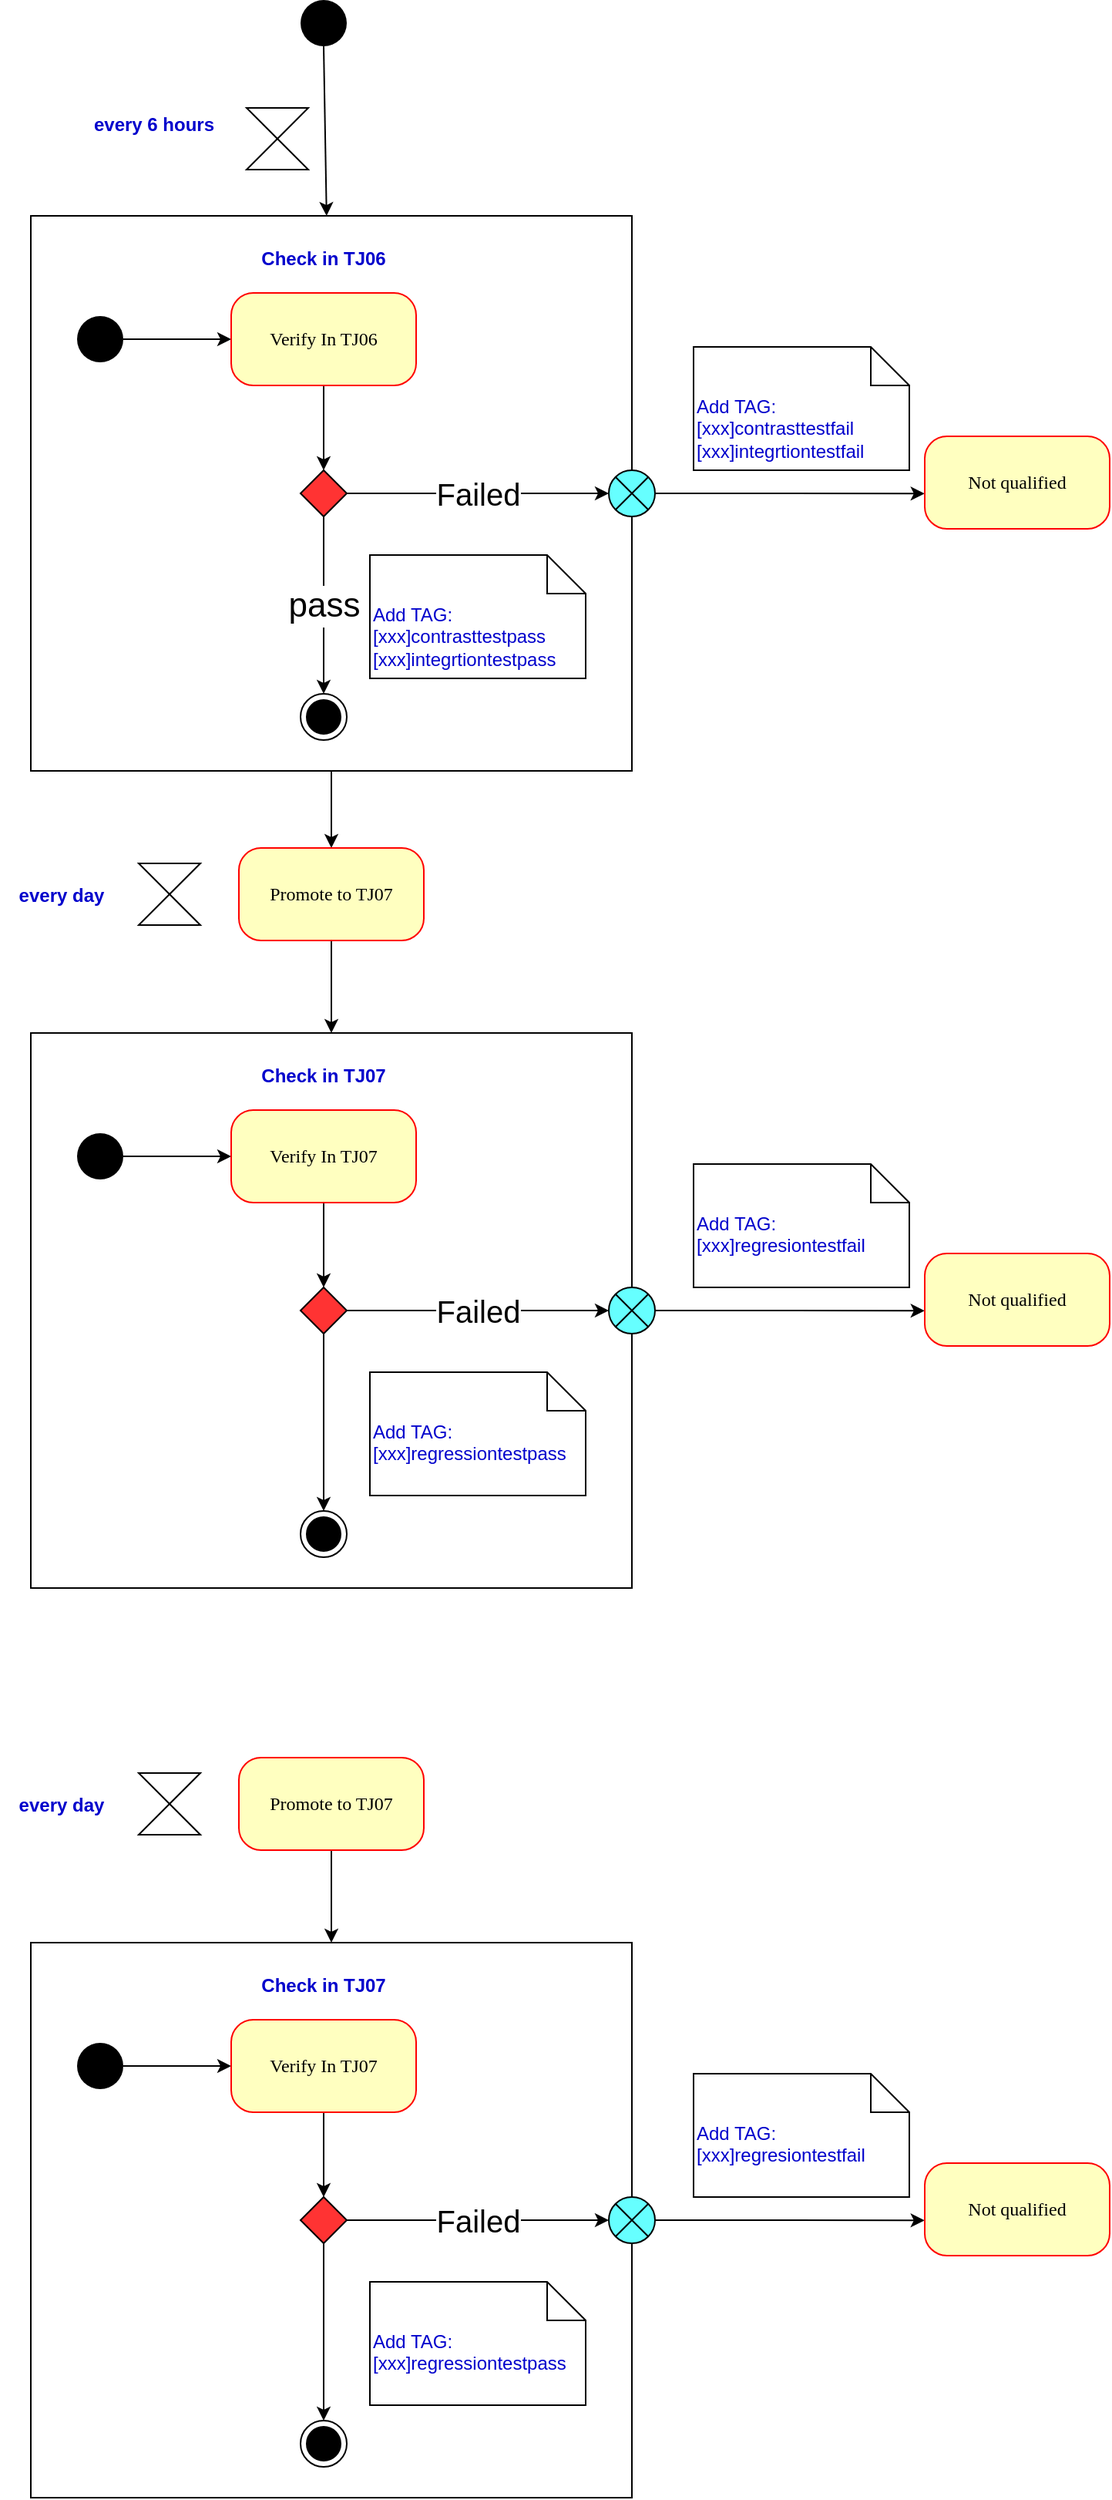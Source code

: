 <mxfile version="14.2.7" type="github">
  <diagram name="Page-1" id="58cdce13-f638-feb5-8d6f-7d28b1aa9fa0">
    <mxGraphModel dx="1635" dy="1046" grid="1" gridSize="10" guides="1" tooltips="1" connect="1" arrows="1" fold="1" page="1" pageScale="1" pageWidth="1100" pageHeight="850" background="#ffffff" math="0" shadow="0">
      <root>
        <mxCell id="0" />
        <mxCell id="1" parent="0" />
        <mxCell id="rz1X45FIxmycrNGaGcGB-6" value="" style="ellipse;fillColor=#000000;strokeColor=none;" vertex="1" parent="1">
          <mxGeometry x="445" y="50" width="30" height="30" as="geometry" />
        </mxCell>
        <mxCell id="rz1X45FIxmycrNGaGcGB-43" style="edgeStyle=orthogonalEdgeStyle;rounded=0;orthogonalLoop=1;jettySize=auto;html=1;entryX=0.5;entryY=0;entryDx=0;entryDy=0;fontSize=22;fontColor=#000000;" edge="1" parent="1" source="rz1X45FIxmycrNGaGcGB-7" target="rz1X45FIxmycrNGaGcGB-25">
          <mxGeometry relative="1" as="geometry" />
        </mxCell>
        <mxCell id="rz1X45FIxmycrNGaGcGB-7" value="" style="fontStyle=1;" vertex="1" parent="1">
          <mxGeometry x="270" y="190" width="390" height="360" as="geometry" />
        </mxCell>
        <mxCell id="rz1X45FIxmycrNGaGcGB-8" value="" style="endArrow=classic;html=1;exitX=0.5;exitY=1;exitDx=0;exitDy=0;" edge="1" parent="1" source="rz1X45FIxmycrNGaGcGB-6" target="rz1X45FIxmycrNGaGcGB-7">
          <mxGeometry width="50" height="50" relative="1" as="geometry">
            <mxPoint x="420" y="410" as="sourcePoint" />
            <mxPoint x="470" y="360" as="targetPoint" />
          </mxGeometry>
        </mxCell>
        <mxCell id="rz1X45FIxmycrNGaGcGB-11" style="edgeStyle=orthogonalEdgeStyle;rounded=0;orthogonalLoop=1;jettySize=auto;html=1;entryX=0;entryY=0.5;entryDx=0;entryDy=0;" edge="1" parent="1" source="rz1X45FIxmycrNGaGcGB-9" target="rz1X45FIxmycrNGaGcGB-10">
          <mxGeometry relative="1" as="geometry" />
        </mxCell>
        <mxCell id="rz1X45FIxmycrNGaGcGB-9" value="" style="ellipse;fillColor=#000000;strokeColor=none;" vertex="1" parent="1">
          <mxGeometry x="300" y="255" width="30" height="30" as="geometry" />
        </mxCell>
        <mxCell id="rz1X45FIxmycrNGaGcGB-23" style="edgeStyle=orthogonalEdgeStyle;rounded=0;orthogonalLoop=1;jettySize=auto;html=1;entryX=0.5;entryY=0;entryDx=0;entryDy=0;fontColor=#0000CC;" edge="1" parent="1" source="rz1X45FIxmycrNGaGcGB-10" target="rz1X45FIxmycrNGaGcGB-12">
          <mxGeometry relative="1" as="geometry" />
        </mxCell>
        <mxCell id="rz1X45FIxmycrNGaGcGB-10" value="Verify In TJ06" style="rounded=1;whiteSpace=wrap;html=1;arcSize=24;fillColor=#ffffc0;strokeColor=#ff0000;shadow=0;comic=0;labelBackgroundColor=none;fontFamily=Verdana;fontSize=12;fontColor=#000000;align=center;" vertex="1" parent="1">
          <mxGeometry x="400" y="240" width="120" height="60" as="geometry" />
        </mxCell>
        <mxCell id="rz1X45FIxmycrNGaGcGB-14" value="&lt;font style=&quot;font-size: 20px&quot;&gt;Failed&lt;/font&gt;" style="edgeStyle=orthogonalEdgeStyle;rounded=0;orthogonalLoop=1;jettySize=auto;html=1;entryX=0;entryY=0.5;entryDx=0;entryDy=0;" edge="1" parent="1" source="rz1X45FIxmycrNGaGcGB-12" target="rz1X45FIxmycrNGaGcGB-13">
          <mxGeometry relative="1" as="geometry" />
        </mxCell>
        <mxCell id="rz1X45FIxmycrNGaGcGB-24" value="pass" style="edgeStyle=orthogonalEdgeStyle;rounded=0;orthogonalLoop=1;jettySize=auto;html=1;fontSize=22;" edge="1" parent="1" source="rz1X45FIxmycrNGaGcGB-12" target="rz1X45FIxmycrNGaGcGB-15">
          <mxGeometry relative="1" as="geometry" />
        </mxCell>
        <mxCell id="rz1X45FIxmycrNGaGcGB-12" value="" style="rhombus;fillColor=#FF3333;" vertex="1" parent="1">
          <mxGeometry x="445" y="355" width="30" height="30" as="geometry" />
        </mxCell>
        <mxCell id="rz1X45FIxmycrNGaGcGB-22" style="edgeStyle=orthogonalEdgeStyle;rounded=0;orthogonalLoop=1;jettySize=auto;html=1;entryX=-0.001;entryY=0.619;entryDx=0;entryDy=0;entryPerimeter=0;fontColor=#0000CC;" edge="1" parent="1" source="rz1X45FIxmycrNGaGcGB-13" target="rz1X45FIxmycrNGaGcGB-16">
          <mxGeometry relative="1" as="geometry" />
        </mxCell>
        <mxCell id="rz1X45FIxmycrNGaGcGB-13" value="" style="shape=sumEllipse;perimeter=ellipsePerimeter;whiteSpace=wrap;html=1;backgroundOutline=1;fillColor=#66FFFF;" vertex="1" parent="1">
          <mxGeometry x="645" y="355" width="30" height="30" as="geometry" />
        </mxCell>
        <mxCell id="rz1X45FIxmycrNGaGcGB-15" value="" style="ellipse;html=1;shape=endState;fillColor=#000000;strokeColor=#000000;" vertex="1" parent="1">
          <mxGeometry x="445" y="500" width="30" height="30" as="geometry" />
        </mxCell>
        <mxCell id="rz1X45FIxmycrNGaGcGB-16" value="Not qualified" style="rounded=1;whiteSpace=wrap;html=1;arcSize=24;fillColor=#ffffc0;strokeColor=#ff0000;shadow=0;comic=0;labelBackgroundColor=none;fontFamily=Verdana;fontSize=12;fontColor=#000000;align=center;" vertex="1" parent="1">
          <mxGeometry x="850" y="333" width="120" height="60" as="geometry" />
        </mxCell>
        <mxCell id="rz1X45FIxmycrNGaGcGB-19" value="&lt;div style=&quot;text-align: justify&quot;&gt;&lt;span&gt;Add TAG:&lt;/span&gt;&lt;/div&gt;&lt;div style=&quot;text-align: justify&quot;&gt;&lt;span&gt;[xxx]contrasttestpass&lt;/span&gt;&lt;/div&gt;&lt;div style=&quot;text-align: justify&quot;&gt;&lt;span&gt;[xxx]integrtiontestpass&lt;/span&gt;&lt;/div&gt;" style="shape=note2;boundedLbl=1;whiteSpace=wrap;html=1;size=25;verticalAlign=top;align=left;fillColor=#FFFFFF;fontColor=#0000CC;" vertex="1" parent="1">
          <mxGeometry x="490" y="410" width="140" height="80" as="geometry" />
        </mxCell>
        <mxCell id="rz1X45FIxmycrNGaGcGB-20" value="&lt;div style=&quot;text-align: justify&quot;&gt;&lt;span&gt;Add TAG:&lt;/span&gt;&lt;/div&gt;&lt;div style=&quot;text-align: justify&quot;&gt;&lt;span&gt;[xxx]contrasttestfail&lt;/span&gt;&lt;/div&gt;&lt;div style=&quot;text-align: justify&quot;&gt;&lt;span&gt;[xxx]integrtiontestfail&lt;/span&gt;&lt;/div&gt;" style="shape=note2;boundedLbl=1;whiteSpace=wrap;html=1;size=25;verticalAlign=top;align=left;fillColor=#FFFFFF;fontColor=#0000CC;" vertex="1" parent="1">
          <mxGeometry x="700" y="275" width="140" height="80" as="geometry" />
        </mxCell>
        <mxCell id="rz1X45FIxmycrNGaGcGB-21" value="Check in TJ06" style="text;align=center;fontStyle=1;verticalAlign=middle;spacingLeft=3;spacingRight=3;strokeColor=none;rotatable=0;points=[[0,0.5],[1,0.5]];portConstraint=eastwest;fillColor=#FFFFFF;fontColor=#0000CC;" vertex="1" parent="1">
          <mxGeometry x="420" y="204" width="80" height="26" as="geometry" />
        </mxCell>
        <mxCell id="rz1X45FIxmycrNGaGcGB-44" style="edgeStyle=orthogonalEdgeStyle;rounded=0;orthogonalLoop=1;jettySize=auto;html=1;entryX=0.5;entryY=0;entryDx=0;entryDy=0;fontSize=22;fontColor=#000000;" edge="1" parent="1" source="rz1X45FIxmycrNGaGcGB-25" target="rz1X45FIxmycrNGaGcGB-26">
          <mxGeometry relative="1" as="geometry" />
        </mxCell>
        <mxCell id="rz1X45FIxmycrNGaGcGB-25" value="Promote to TJ07" style="rounded=1;whiteSpace=wrap;html=1;arcSize=24;fillColor=#ffffc0;strokeColor=#ff0000;shadow=0;comic=0;labelBackgroundColor=none;fontFamily=Verdana;fontSize=12;fontColor=#000000;align=center;" vertex="1" parent="1">
          <mxGeometry x="405" y="600" width="120" height="60" as="geometry" />
        </mxCell>
        <mxCell id="rz1X45FIxmycrNGaGcGB-26" value="" style="fontStyle=1;" vertex="1" parent="1">
          <mxGeometry x="270" y="720" width="390" height="360" as="geometry" />
        </mxCell>
        <mxCell id="rz1X45FIxmycrNGaGcGB-27" style="edgeStyle=orthogonalEdgeStyle;rounded=0;orthogonalLoop=1;jettySize=auto;html=1;entryX=0;entryY=0.5;entryDx=0;entryDy=0;" edge="1" parent="1" source="rz1X45FIxmycrNGaGcGB-28" target="rz1X45FIxmycrNGaGcGB-30">
          <mxGeometry relative="1" as="geometry" />
        </mxCell>
        <mxCell id="rz1X45FIxmycrNGaGcGB-28" value="" style="ellipse;fillColor=#000000;strokeColor=none;" vertex="1" parent="1">
          <mxGeometry x="300" y="785" width="30" height="30" as="geometry" />
        </mxCell>
        <mxCell id="rz1X45FIxmycrNGaGcGB-29" style="edgeStyle=orthogonalEdgeStyle;rounded=0;orthogonalLoop=1;jettySize=auto;html=1;entryX=0.5;entryY=0;entryDx=0;entryDy=0;fontColor=#0000CC;" edge="1" parent="1" source="rz1X45FIxmycrNGaGcGB-30" target="rz1X45FIxmycrNGaGcGB-33">
          <mxGeometry relative="1" as="geometry" />
        </mxCell>
        <mxCell id="rz1X45FIxmycrNGaGcGB-30" value="Verify In TJ07" style="rounded=1;whiteSpace=wrap;html=1;arcSize=24;fillColor=#ffffc0;strokeColor=#ff0000;shadow=0;comic=0;labelBackgroundColor=none;fontFamily=Verdana;fontSize=12;fontColor=#000000;align=center;" vertex="1" parent="1">
          <mxGeometry x="400" y="770" width="120" height="60" as="geometry" />
        </mxCell>
        <mxCell id="rz1X45FIxmycrNGaGcGB-31" value="&lt;font style=&quot;font-size: 20px&quot;&gt;Failed&lt;/font&gt;" style="edgeStyle=orthogonalEdgeStyle;rounded=0;orthogonalLoop=1;jettySize=auto;html=1;entryX=0;entryY=0.5;entryDx=0;entryDy=0;" edge="1" parent="1" source="rz1X45FIxmycrNGaGcGB-33" target="rz1X45FIxmycrNGaGcGB-35">
          <mxGeometry relative="1" as="geometry" />
        </mxCell>
        <mxCell id="rz1X45FIxmycrNGaGcGB-32" style="edgeStyle=orthogonalEdgeStyle;rounded=0;orthogonalLoop=1;jettySize=auto;html=1;fontColor=#0000CC;" edge="1" parent="1" source="rz1X45FIxmycrNGaGcGB-33" target="rz1X45FIxmycrNGaGcGB-36">
          <mxGeometry relative="1" as="geometry" />
        </mxCell>
        <mxCell id="rz1X45FIxmycrNGaGcGB-33" value="" style="rhombus;fillColor=#FF3333;" vertex="1" parent="1">
          <mxGeometry x="445" y="885" width="30" height="30" as="geometry" />
        </mxCell>
        <mxCell id="rz1X45FIxmycrNGaGcGB-34" style="edgeStyle=orthogonalEdgeStyle;rounded=0;orthogonalLoop=1;jettySize=auto;html=1;entryX=-0.001;entryY=0.619;entryDx=0;entryDy=0;entryPerimeter=0;fontColor=#0000CC;" edge="1" parent="1" source="rz1X45FIxmycrNGaGcGB-35" target="rz1X45FIxmycrNGaGcGB-37">
          <mxGeometry relative="1" as="geometry" />
        </mxCell>
        <mxCell id="rz1X45FIxmycrNGaGcGB-35" value="" style="shape=sumEllipse;perimeter=ellipsePerimeter;whiteSpace=wrap;html=1;backgroundOutline=1;fillColor=#66FFFF;" vertex="1" parent="1">
          <mxGeometry x="645" y="885" width="30" height="30" as="geometry" />
        </mxCell>
        <mxCell id="rz1X45FIxmycrNGaGcGB-36" value="" style="ellipse;html=1;shape=endState;fillColor=#000000;strokeColor=#000000;" vertex="1" parent="1">
          <mxGeometry x="445" y="1030" width="30" height="30" as="geometry" />
        </mxCell>
        <mxCell id="rz1X45FIxmycrNGaGcGB-37" value="Not qualified" style="rounded=1;whiteSpace=wrap;html=1;arcSize=24;fillColor=#ffffc0;strokeColor=#ff0000;shadow=0;comic=0;labelBackgroundColor=none;fontFamily=Verdana;fontSize=12;fontColor=#000000;align=center;" vertex="1" parent="1">
          <mxGeometry x="850" y="863" width="120" height="60" as="geometry" />
        </mxCell>
        <mxCell id="rz1X45FIxmycrNGaGcGB-38" value="&lt;div style=&quot;text-align: justify&quot;&gt;&lt;span&gt;Add TAG:&lt;/span&gt;&lt;/div&gt;&lt;div style=&quot;text-align: justify&quot;&gt;&lt;span&gt;[xxx]regressiontestpass&lt;/span&gt;&lt;/div&gt;" style="shape=note2;boundedLbl=1;whiteSpace=wrap;html=1;size=25;verticalAlign=top;align=left;fillColor=#FFFFFF;fontColor=#0000CC;" vertex="1" parent="1">
          <mxGeometry x="490" y="940" width="140" height="80" as="geometry" />
        </mxCell>
        <mxCell id="rz1X45FIxmycrNGaGcGB-39" value="&lt;div style=&quot;text-align: justify&quot;&gt;&lt;span&gt;Add TAG:&lt;/span&gt;&lt;/div&gt;&lt;div style=&quot;text-align: justify&quot;&gt;&lt;span&gt;[xxx]regresiontestfail&lt;/span&gt;&lt;/div&gt;" style="shape=note2;boundedLbl=1;whiteSpace=wrap;html=1;size=25;verticalAlign=top;align=left;fillColor=#FFFFFF;fontColor=#0000CC;" vertex="1" parent="1">
          <mxGeometry x="700" y="805" width="140" height="80" as="geometry" />
        </mxCell>
        <mxCell id="rz1X45FIxmycrNGaGcGB-40" value="Check in TJ07" style="text;align=center;fontStyle=1;verticalAlign=middle;spacingLeft=3;spacingRight=3;strokeColor=none;rotatable=0;points=[[0,0.5],[1,0.5]];portConstraint=eastwest;fillColor=#FFFFFF;fontColor=#0000CC;" vertex="1" parent="1">
          <mxGeometry x="420" y="734" width="80" height="26" as="geometry" />
        </mxCell>
        <mxCell id="rz1X45FIxmycrNGaGcGB-41" value="" style="shape=collate;whiteSpace=wrap;html=1;fontColor=#0000CC;fillColor=#FFFFFF;" vertex="1" parent="1">
          <mxGeometry x="340" y="610" width="40" height="40" as="geometry" />
        </mxCell>
        <mxCell id="rz1X45FIxmycrNGaGcGB-42" value="every 6 hours" style="text;align=center;fontStyle=1;verticalAlign=middle;spacingLeft=3;spacingRight=3;strokeColor=none;rotatable=0;points=[[0,0.5],[1,0.5]];portConstraint=eastwest;fillColor=#FFFFFF;fontColor=#0000CC;" vertex="1" parent="1">
          <mxGeometry x="310" y="117" width="80" height="26" as="geometry" />
        </mxCell>
        <mxCell id="rz1X45FIxmycrNGaGcGB-45" value="" style="shape=collate;whiteSpace=wrap;html=1;fontColor=#0000CC;fillColor=#FFFFFF;" vertex="1" parent="1">
          <mxGeometry x="410" y="120" width="40" height="40" as="geometry" />
        </mxCell>
        <mxCell id="rz1X45FIxmycrNGaGcGB-46" value="every day" style="text;align=center;fontStyle=1;verticalAlign=middle;spacingLeft=3;spacingRight=3;strokeColor=none;rotatable=0;points=[[0,0.5],[1,0.5]];portConstraint=eastwest;fillColor=#FFFFFF;fontColor=#0000CC;" vertex="1" parent="1">
          <mxGeometry x="250" y="617" width="80" height="26" as="geometry" />
        </mxCell>
        <mxCell id="rz1X45FIxmycrNGaGcGB-47" style="edgeStyle=orthogonalEdgeStyle;rounded=0;orthogonalLoop=1;jettySize=auto;html=1;entryX=0.5;entryY=0;entryDx=0;entryDy=0;fontSize=22;fontColor=#000000;" edge="1" parent="1" source="rz1X45FIxmycrNGaGcGB-48" target="rz1X45FIxmycrNGaGcGB-49">
          <mxGeometry relative="1" as="geometry" />
        </mxCell>
        <mxCell id="rz1X45FIxmycrNGaGcGB-48" value="Promote to TJ07" style="rounded=1;whiteSpace=wrap;html=1;arcSize=24;fillColor=#ffffc0;strokeColor=#ff0000;shadow=0;comic=0;labelBackgroundColor=none;fontFamily=Verdana;fontSize=12;fontColor=#000000;align=center;" vertex="1" parent="1">
          <mxGeometry x="405" y="1190" width="120" height="60" as="geometry" />
        </mxCell>
        <mxCell id="rz1X45FIxmycrNGaGcGB-49" value="" style="fontStyle=1;" vertex="1" parent="1">
          <mxGeometry x="270" y="1310" width="390" height="360" as="geometry" />
        </mxCell>
        <mxCell id="rz1X45FIxmycrNGaGcGB-50" style="edgeStyle=orthogonalEdgeStyle;rounded=0;orthogonalLoop=1;jettySize=auto;html=1;entryX=0;entryY=0.5;entryDx=0;entryDy=0;" edge="1" parent="1" source="rz1X45FIxmycrNGaGcGB-51" target="rz1X45FIxmycrNGaGcGB-53">
          <mxGeometry relative="1" as="geometry" />
        </mxCell>
        <mxCell id="rz1X45FIxmycrNGaGcGB-51" value="" style="ellipse;fillColor=#000000;strokeColor=none;" vertex="1" parent="1">
          <mxGeometry x="300" y="1375" width="30" height="30" as="geometry" />
        </mxCell>
        <mxCell id="rz1X45FIxmycrNGaGcGB-52" style="edgeStyle=orthogonalEdgeStyle;rounded=0;orthogonalLoop=1;jettySize=auto;html=1;entryX=0.5;entryY=0;entryDx=0;entryDy=0;fontColor=#0000CC;" edge="1" parent="1" source="rz1X45FIxmycrNGaGcGB-53" target="rz1X45FIxmycrNGaGcGB-56">
          <mxGeometry relative="1" as="geometry" />
        </mxCell>
        <mxCell id="rz1X45FIxmycrNGaGcGB-53" value="Verify In TJ07" style="rounded=1;whiteSpace=wrap;html=1;arcSize=24;fillColor=#ffffc0;strokeColor=#ff0000;shadow=0;comic=0;labelBackgroundColor=none;fontFamily=Verdana;fontSize=12;fontColor=#000000;align=center;" vertex="1" parent="1">
          <mxGeometry x="400" y="1360" width="120" height="60" as="geometry" />
        </mxCell>
        <mxCell id="rz1X45FIxmycrNGaGcGB-54" value="&lt;font style=&quot;font-size: 20px&quot;&gt;Failed&lt;/font&gt;" style="edgeStyle=orthogonalEdgeStyle;rounded=0;orthogonalLoop=1;jettySize=auto;html=1;entryX=0;entryY=0.5;entryDx=0;entryDy=0;" edge="1" parent="1" source="rz1X45FIxmycrNGaGcGB-56" target="rz1X45FIxmycrNGaGcGB-58">
          <mxGeometry relative="1" as="geometry" />
        </mxCell>
        <mxCell id="rz1X45FIxmycrNGaGcGB-55" style="edgeStyle=orthogonalEdgeStyle;rounded=0;orthogonalLoop=1;jettySize=auto;html=1;fontColor=#0000CC;" edge="1" parent="1" source="rz1X45FIxmycrNGaGcGB-56" target="rz1X45FIxmycrNGaGcGB-59">
          <mxGeometry relative="1" as="geometry" />
        </mxCell>
        <mxCell id="rz1X45FIxmycrNGaGcGB-56" value="" style="rhombus;fillColor=#FF3333;" vertex="1" parent="1">
          <mxGeometry x="445" y="1475" width="30" height="30" as="geometry" />
        </mxCell>
        <mxCell id="rz1X45FIxmycrNGaGcGB-57" style="edgeStyle=orthogonalEdgeStyle;rounded=0;orthogonalLoop=1;jettySize=auto;html=1;entryX=-0.001;entryY=0.619;entryDx=0;entryDy=0;entryPerimeter=0;fontColor=#0000CC;" edge="1" parent="1" source="rz1X45FIxmycrNGaGcGB-58" target="rz1X45FIxmycrNGaGcGB-60">
          <mxGeometry relative="1" as="geometry" />
        </mxCell>
        <mxCell id="rz1X45FIxmycrNGaGcGB-58" value="" style="shape=sumEllipse;perimeter=ellipsePerimeter;whiteSpace=wrap;html=1;backgroundOutline=1;fillColor=#66FFFF;" vertex="1" parent="1">
          <mxGeometry x="645" y="1475" width="30" height="30" as="geometry" />
        </mxCell>
        <mxCell id="rz1X45FIxmycrNGaGcGB-59" value="" style="ellipse;html=1;shape=endState;fillColor=#000000;strokeColor=#000000;" vertex="1" parent="1">
          <mxGeometry x="445" y="1620" width="30" height="30" as="geometry" />
        </mxCell>
        <mxCell id="rz1X45FIxmycrNGaGcGB-60" value="Not qualified" style="rounded=1;whiteSpace=wrap;html=1;arcSize=24;fillColor=#ffffc0;strokeColor=#ff0000;shadow=0;comic=0;labelBackgroundColor=none;fontFamily=Verdana;fontSize=12;fontColor=#000000;align=center;" vertex="1" parent="1">
          <mxGeometry x="850" y="1453" width="120" height="60" as="geometry" />
        </mxCell>
        <mxCell id="rz1X45FIxmycrNGaGcGB-61" value="&lt;div style=&quot;text-align: justify&quot;&gt;&lt;span&gt;Add TAG:&lt;/span&gt;&lt;/div&gt;&lt;div style=&quot;text-align: justify&quot;&gt;&lt;span&gt;[xxx]regressiontestpass&lt;/span&gt;&lt;/div&gt;" style="shape=note2;boundedLbl=1;whiteSpace=wrap;html=1;size=25;verticalAlign=top;align=left;fillColor=#FFFFFF;fontColor=#0000CC;" vertex="1" parent="1">
          <mxGeometry x="490" y="1530" width="140" height="80" as="geometry" />
        </mxCell>
        <mxCell id="rz1X45FIxmycrNGaGcGB-62" value="&lt;div style=&quot;text-align: justify&quot;&gt;&lt;span&gt;Add TAG:&lt;/span&gt;&lt;/div&gt;&lt;div style=&quot;text-align: justify&quot;&gt;&lt;span&gt;[xxx]regresiontestfail&lt;/span&gt;&lt;/div&gt;" style="shape=note2;boundedLbl=1;whiteSpace=wrap;html=1;size=25;verticalAlign=top;align=left;fillColor=#FFFFFF;fontColor=#0000CC;" vertex="1" parent="1">
          <mxGeometry x="700" y="1395" width="140" height="80" as="geometry" />
        </mxCell>
        <mxCell id="rz1X45FIxmycrNGaGcGB-63" value="Check in TJ07" style="text;align=center;fontStyle=1;verticalAlign=middle;spacingLeft=3;spacingRight=3;strokeColor=none;rotatable=0;points=[[0,0.5],[1,0.5]];portConstraint=eastwest;fillColor=#FFFFFF;fontColor=#0000CC;" vertex="1" parent="1">
          <mxGeometry x="420" y="1324" width="80" height="26" as="geometry" />
        </mxCell>
        <mxCell id="rz1X45FIxmycrNGaGcGB-64" value="" style="shape=collate;whiteSpace=wrap;html=1;fontColor=#0000CC;fillColor=#FFFFFF;" vertex="1" parent="1">
          <mxGeometry x="340" y="1200" width="40" height="40" as="geometry" />
        </mxCell>
        <mxCell id="rz1X45FIxmycrNGaGcGB-65" value="every day" style="text;align=center;fontStyle=1;verticalAlign=middle;spacingLeft=3;spacingRight=3;strokeColor=none;rotatable=0;points=[[0,0.5],[1,0.5]];portConstraint=eastwest;fillColor=#FFFFFF;fontColor=#0000CC;" vertex="1" parent="1">
          <mxGeometry x="250" y="1207" width="80" height="26" as="geometry" />
        </mxCell>
      </root>
    </mxGraphModel>
  </diagram>
</mxfile>
